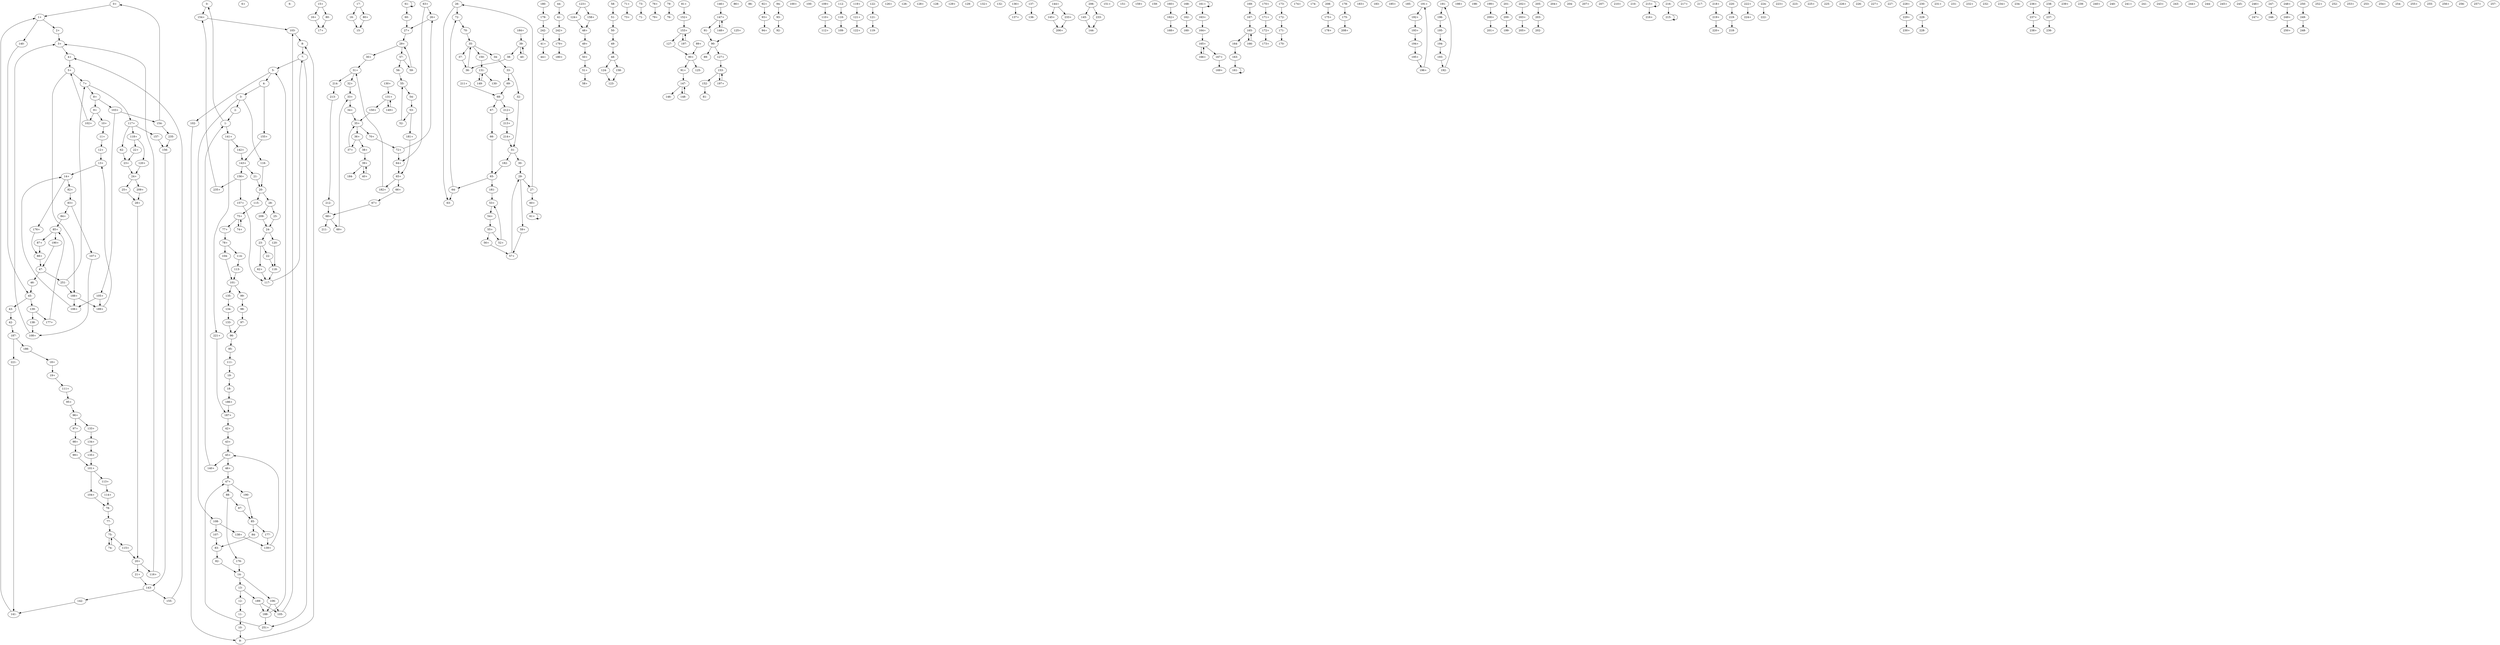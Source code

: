 digraph adj {
graph [k=21]
edge [d=-20]
"0+" [l=33 C=106]
"0-" [l=33 C=106]
"1+" [l=26 C=126]
"1-" [l=26 C=126]
"2+" [l=32 C=177]
"2-" [l=32 C=177]
"3+" [l=21 C=55]
"3-" [l=21 C=55]
"4+" [l=21 C=63]
"4-" [l=21 C=63]
"5+" [l=21 C=70]
"5-" [l=21 C=70]
"6+" [l=142 C=456]
"6-" [l=142 C=456]
"7+" [l=22 C=125]
"7-" [l=22 C=125]
"8+" [l=21 C=44]
"8-" [l=21 C=44]
"9+" [l=22 C=59]
"9-" [l=22 C=59]
"10+" [l=28 C=250]
"10-" [l=28 C=250]
"11+" [l=23 C=91]
"11-" [l=23 C=91]
"12+" [l=25 C=141]
"12-" [l=25 C=141]
"13+" [l=25 C=180]
"13-" [l=25 C=180]
"14+" [l=23 C=141]
"14-" [l=23 C=141]
"15+" [l=133 C=611]
"15-" [l=133 C=611]
"16+" [l=32 C=37]
"16-" [l=32 C=37]
"17+" [l=157 C=640]
"17-" [l=157 C=640]
"18+" [l=90 C=1421]
"18-" [l=90 C=1421]
"19+" [l=41 C=571]
"19-" [l=41 C=571]
"20+" [l=23 C=74]
"20-" [l=23 C=74]
"21+" [l=125 C=949]
"21-" [l=125 C=949]
"22+" [l=40 C=48]
"22-" [l=40 C=48]
"23+" [l=27 C=52]
"23-" [l=27 C=52]
"24+" [l=68 C=625]
"24-" [l=68 C=625]
"25+" [l=41 C=302]
"25-" [l=41 C=302]
"26+" [l=63 C=288]
"26-" [l=63 C=288]
"27+" [l=21 C=14]
"27-" [l=21 C=14]
"28+" [l=37 C=258]
"28-" [l=37 C=258]
"29+" [l=21 C=22]
"29-" [l=21 C=22]
"30+" [l=34 C=112]
"30-" [l=34 C=112]
"31+" [l=26 C=74]
"31-" [l=26 C=74]
"32+" [l=41 C=201]
"32-" [l=41 C=201]
"33+" [l=22 C=36]
"33-" [l=22 C=36]
"34+" [l=24 C=64]
"34-" [l=24 C=64]
"35+" [l=21 C=23]
"35-" [l=21 C=23]
"36+" [l=24 C=58]
"36-" [l=24 C=58]
"37+" [l=34 C=98]
"37-" [l=34 C=98]
"38+" [l=26 C=40]
"38-" [l=26 C=40]
"39+" [l=22 C=162]
"39-" [l=22 C=162]
"40+" [l=22 C=151]
"40-" [l=22 C=151]
"41+" [l=47 C=137]
"41-" [l=47 C=137]
"42+" [l=41 C=280]
"42-" [l=41 C=280]
"43+" [l=23 C=45]
"43-" [l=23 C=45]
"44+" [l=63 C=185]
"44-" [l=63 C=185]
"45+" [l=25 C=225]
"45-" [l=25 C=225]
"46+" [l=21 C=33]
"46-" [l=21 C=33]
"47+" [l=26 C=225]
"47-" [l=26 C=225]
"48+" [l=116 C=400]
"48-" [l=116 C=400]
"49+" [l=41 C=98]
"49-" [l=41 C=98]
"50+" [l=62 C=269]
"50-" [l=62 C=269]
"51+" [l=35 C=49]
"51-" [l=35 C=49]
"52+" [l=31 C=119]
"52-" [l=31 C=119]
"53+" [l=29 C=178]
"53-" [l=29 C=178]
"54+" [l=22 C=46]
"54-" [l=22 C=46]
"55+" [l=21 C=19]
"55-" [l=21 C=19]
"56+" [l=23 C=23]
"56-" [l=23 C=23]
"57+" [l=31 C=149]
"57-" [l=31 C=149]
"58+" [l=88 C=251]
"58-" [l=88 C=251]
"59+" [l=30 C=64]
"59-" [l=30 C=64]
"60+" [l=29 C=57]
"60-" [l=29 C=57]
"61+" [l=40 C=144]
"61-" [l=40 C=144]
"62+" [l=43 C=96]
"62-" [l=43 C=96]
"63+" [l=35 C=38]
"63-" [l=35 C=38]
"64+" [l=44 C=96]
"64-" [l=44 C=96]
"65+" [l=21 C=10]
"65-" [l=21 C=10]
"66+" [l=25 C=20]
"66-" [l=25 C=20]
"67+" [l=22 C=12]
"67-" [l=22 C=12]
"68+" [l=24 C=36]
"68-" [l=24 C=36]
"69+" [l=23 C=18]
"69-" [l=23 C=18]
"70+" [l=21 C=8]
"70-" [l=21 C=8]
"71+" [l=51 C=88]
"71-" [l=51 C=88]
"72+" [l=46 C=156]
"72-" [l=46 C=156]
"73+" [l=59 C=134]
"73-" [l=59 C=134]
"74+" [l=50 C=346]
"74-" [l=50 C=346]
"75+" [l=21 C=23]
"75-" [l=21 C=23]
"76+" [l=78 C=184]
"76-" [l=78 C=184]
"77+" [l=50 C=339]
"77-" [l=50 C=339]
"78+" [l=34 C=219]
"78-" [l=34 C=219]
"79+" [l=76 C=160]
"79-" [l=76 C=160]
"80+" [l=31 C=34]
"80-" [l=31 C=34]
"81+" [l=118 C=400]
"81-" [l=118 C=400]
"82+" [l=21 C=38]
"82-" [l=21 C=38]
"83+" [l=29 C=385]
"83-" [l=29 C=385]
"84+" [l=21 C=29]
"84-" [l=21 C=29]
"85+" [l=25 C=177]
"85-" [l=25 C=177]
"86+" [l=206 C=652]
"86-" [l=206 C=652]
"87+" [l=25 C=128]
"87-" [l=25 C=128]
"88+" [l=27 C=199]
"88-" [l=27 C=199]
"89+" [l=93 C=264]
"89-" [l=93 C=264]
"90+" [l=23 C=12]
"90-" [l=23 C=12]
"91+" [l=62 C=125]
"91-" [l=62 C=125]
"92+" [l=40 C=64]
"92-" [l=40 C=64]
"93+" [l=41 C=42]
"93-" [l=41 C=42]
"94+" [l=55 C=102]
"94-" [l=55 C=102]
"95+" [l=27 C=145]
"95-" [l=27 C=145]
"96+" [l=32 C=234]
"96-" [l=32 C=234]
"97+" [l=22 C=36]
"97-" [l=22 C=36]
"98+" [l=31 C=213]
"98-" [l=31 C=213]
"99+" [l=28 C=150]
"99-" [l=28 C=150]
"100+" [l=338 C=975]
"100-" [l=338 C=975]
"101+" [l=23 C=67]
"101-" [l=23 C=67]
"102+" [l=50 C=157]
"102-" [l=50 C=157]
"103+" [l=36 C=333]
"103-" [l=36 C=333]
"104+" [l=41 C=363]
"104-" [l=41 C=363]
"105+" [l=25 C=59]
"105-" [l=25 C=59]
"106+" [l=22 C=26]
"106-" [l=22 C=26]
"107+" [l=21 C=16]
"107-" [l=21 C=16]
"108+" [l=29 C=285]
"108-" [l=29 C=285]
"109+" [l=87 C=257]
"109-" [l=87 C=257]
"110+" [l=41 C=68]
"110-" [l=41 C=68]
"111+" [l=27 C=157]
"111-" [l=27 C=157]
"112+" [l=34 C=52]
"112-" [l=34 C=52]
"113+" [l=29 C=27]
"113-" [l=29 C=27]
"114+" [l=32 C=46]
"114-" [l=32 C=46]
"115+" [l=61 C=457]
"115-" [l=61 C=457]
"116+" [l=25 C=50]
"116-" [l=25 C=50]
"117+" [l=21 C=19]
"117-" [l=21 C=19]
"118+" [l=23 C=16]
"118-" [l=23 C=16]
"119+" [l=46 C=90]
"119-" [l=46 C=90]
"120+" [l=66 C=168]
"120-" [l=66 C=168]
"121+" [l=50 C=69]
"121-" [l=50 C=69]
"122+" [l=119 C=386]
"122-" [l=119 C=386]
"123+" [l=105 C=314]
"123-" [l=105 C=314]
"124+" [l=41 C=42]
"124-" [l=41 C=42]
"125+" [l=130 C=264]
"125-" [l=130 C=264]
"126+" [l=90 C=180]
"126-" [l=90 C=180]
"127+" [l=93 C=193]
"127-" [l=93 C=193]
"128+" [l=77 C=227]
"128-" [l=77 C=227]
"129+" [l=195 C=417]
"129-" [l=195 C=417]
"130+" [l=101 C=441]
"130-" [l=101 C=441]
"131+" [l=22 C=25]
"131-" [l=22 C=25]
"132+" [l=106 C=273]
"132-" [l=106 C=273]
"133+" [l=29 C=34]
"133-" [l=29 C=34]
"134+" [l=23 C=18]
"134-" [l=23 C=18]
"135+" [l=29 C=27]
"135-" [l=29 C=27]
"136+" [l=91 C=146]
"136-" [l=91 C=146]
"137+" [l=64 C=127]
"137-" [l=64 C=127]
"138+" [l=21 C=18]
"138-" [l=21 C=18]
"139+" [l=22 C=57]
"139-" [l=22 C=57]
"140+" [l=31 C=117]
"140-" [l=31 C=117]
"141+" [l=25 C=59]
"141-" [l=25 C=59]
"142+" [l=54 C=293]
"142-" [l=54 C=293]
"143+" [l=21 C=17]
"143-" [l=21 C=17]
"144+" [l=156 C=518]
"144-" [l=156 C=518]
"145+" [l=39 C=40]
"145-" [l=39 C=40]
"146+" [l=53 C=99]
"146-" [l=53 C=99]
"147+" [l=26 C=56]
"147-" [l=26 C=56]
"148+" [l=21 C=6]
"148-" [l=21 C=6]
"149+" [l=77 C=285]
"149-" [l=77 C=285]
"150+" [l=43 C=66]
"150-" [l=43 C=66]
"151+" [l=238 C=477]
"151-" [l=238 C=477]
"152+" [l=52 C=96]
"152-" [l=52 C=96]
"153+" [l=23 C=15]
"153-" [l=23 C=15]
"154+" [l=23 C=39]
"154-" [l=23 C=39]
"155+" [l=26 C=49]
"155-" [l=26 C=49]
"156+" [l=23 C=35]
"156-" [l=23 C=35]
"157+" [l=22 C=16]
"157-" [l=22 C=16]
"158+" [l=41 C=42]
"158-" [l=41 C=42]
"159+" [l=150 C=612]
"159-" [l=150 C=612]
"160+" [l=44 C=62]
"160-" [l=44 C=62]
"161+" [l=30 C=39]
"161-" [l=30 C=39]
"162+" [l=33 C=26]
"162-" [l=33 C=26]
"163+" [l=42 C=130]
"163-" [l=42 C=130]
"164+" [l=22 C=12]
"164-" [l=22 C=12]
"165+" [l=23 C=36]
"165-" [l=23 C=36]
"166+" [l=23 C=18]
"166-" [l=23 C=18]
"167+" [l=30 C=60]
"167-" [l=30 C=60]
"168+" [l=79 C=200]
"168-" [l=79 C=200]
"169+" [l=47 C=168]
"169-" [l=47 C=168]
"170+" [l=100 C=436]
"170-" [l=100 C=436]
"171+" [l=22 C=14]
"171-" [l=22 C=14]
"172+" [l=24 C=20]
"172-" [l=24 C=20]
"173+" [l=87 C=207]
"173-" [l=87 C=207]
"174+" [l=175 C=589]
"174-" [l=175 C=589]
"175+" [l=56 C=119]
"175-" [l=56 C=119]
"176+" [l=41 C=131]
"176-" [l=41 C=131]
"177+" [l=21 C=10]
"177-" [l=21 C=10]
"178+" [l=62 C=206]
"178-" [l=62 C=206]
"179+" [l=41 C=74]
"179-" [l=41 C=74]
"180+" [l=52 C=161]
"180-" [l=52 C=161]
"181+" [l=46 C=195]
"181-" [l=46 C=195]
"182+" [l=59 C=153]
"182-" [l=59 C=153]
"183+" [l=145 C=495]
"183-" [l=145 C=495]
"184+" [l=70 C=171]
"184-" [l=70 C=171]
"185+" [l=226 C=645]
"185-" [l=226 C=645]
"186+" [l=32 C=76]
"186-" [l=32 C=76]
"187+" [l=31 C=145]
"187-" [l=31 C=145]
"188+" [l=25 C=52]
"188-" [l=25 C=52]
"189+" [l=36 C=134]
"189-" [l=36 C=134]
"190+" [l=24 C=17]
"190-" [l=24 C=17]
"191+" [l=29 C=66]
"191-" [l=29 C=66]
"192+" [l=31 C=65]
"192-" [l=31 C=65]
"193+" [l=26 C=46]
"193-" [l=26 C=46]
"194+" [l=24 C=19]
"194-" [l=24 C=19]
"195+" [l=21 C=7]
"195-" [l=21 C=7]
"196+" [l=69 C=100]
"196-" [l=69 C=100]
"197+" [l=24 C=8]
"197-" [l=24 C=8]
"198+" [l=189 C=577]
"198-" [l=189 C=577]
"199+" [l=27 C=22]
"199-" [l=27 C=22]
"200+" [l=41 C=42]
"200-" [l=41 C=42]
"201+" [l=49 C=107]
"201-" [l=49 C=107]
"202+" [l=110 C=536]
"202-" [l=110 C=536]
"203+" [l=41 C=42]
"203-" [l=41 C=42]
"204+" [l=188 C=526]
"204-" [l=188 C=526]
"205+" [l=90 C=217]
"205-" [l=90 C=217]
"206+" [l=131 C=377]
"206-" [l=131 C=377]
"207+" [l=106 C=274]
"207-" [l=106 C=274]
"208+" [l=47 C=92]
"208-" [l=47 C=92]
"209+" [l=41 C=42]
"209-" [l=41 C=42]
"210+" [l=140 C=426]
"210-" [l=140 C=426]
"211+" [l=50 C=61]
"211-" [l=50 C=61]
"212+" [l=27 C=25]
"212-" [l=27 C=25]
"213+" [l=25 C=28]
"213-" [l=25 C=28]
"214+" [l=22 C=8]
"214-" [l=22 C=8]
"215+" [l=34 C=34]
"215-" [l=34 C=34]
"216+" [l=159 C=434]
"216-" [l=159 C=434]
"217+" [l=186 C=438]
"217-" [l=186 C=438]
"218+" [l=57 C=96]
"218-" [l=57 C=96]
"219+" [l=39 C=78]
"219-" [l=39 C=78]
"220+" [l=167 C=338]
"220-" [l=167 C=338]
"221+" [l=38 C=36]
"221-" [l=38 C=36]
"222+" [l=46 C=117]
"222-" [l=46 C=117]
"223+" [l=112 C=375]
"223-" [l=112 C=375]
"224+" [l=77 C=365]
"224-" [l=77 C=365]
"225+" [l=74 C=132]
"225-" [l=74 C=132]
"226+" [l=173 C=561]
"226-" [l=173 C=561]
"227+" [l=258 C=1381]
"227-" [l=258 C=1381]
"228+" [l=73 C=179]
"228-" [l=73 C=179]
"229+" [l=54 C=185]
"229-" [l=54 C=185]
"230+" [l=114 C=358]
"230-" [l=114 C=358]
"231+" [l=240 C=870]
"231-" [l=240 C=870]
"232+" [l=197 C=809]
"232-" [l=197 C=809]
"233+" [l=40 C=40]
"233-" [l=40 C=40]
"234+" [l=61 C=109]
"234-" [l=61 C=109]
"235+" [l=22 C=8]
"235-" [l=22 C=8]
"236+" [l=115 C=274]
"236-" [l=115 C=274]
"237+" [l=41 C=90]
"237-" [l=41 C=90]
"238+" [l=46 C=90]
"238-" [l=46 C=90]
"239+" [l=154 C=367]
"239-" [l=154 C=367]
"240+" [l=236 C=559]
"240-" [l=236 C=559]
"241+" [l=74 C=160]
"241-" [l=74 C=160]
"242+" [l=22 C=13]
"242-" [l=22 C=13]
"243+" [l=243 C=585]
"243-" [l=243 C=585]
"244+" [l=135 C=304]
"244-" [l=135 C=304]
"245+" [l=110 C=293]
"245-" [l=110 C=293]
"246+" [l=70 C=108]
"246-" [l=70 C=108]
"247+" [l=150 C=485]
"247-" [l=150 C=485]
"248+" [l=31 C=42]
"248-" [l=31 C=42]
"249+" [l=41 C=84]
"249-" [l=41 C=84]
"250+" [l=98 C=297]
"250-" [l=98 C=297]
"251+" [l=41 C=42]
"251-" [l=41 C=42]
"252+" [l=181 C=521]
"252-" [l=181 C=521]
"253+" [l=344 C=937]
"253-" [l=344 C=937]
"254+" [l=116 C=436]
"254-" [l=116 C=436]
"255+" [l=135 C=673]
"255-" [l=135 C=673]
"256+" [l=75 C=163]
"256-" [l=75 C=163]
"257+" [l=174 C=447]
"257-" [l=174 C=447]
"0+" -> "1+"
"0-" -> "154+"
"1+" -> "2+"
"1+" -> "140-"
"1-" -> "0-"
"1-" -> "141+"
"2+" -> "3+"
"2-" -> "1-"
"3+" -> "4+"
"3-" -> "2-"
"3-" -> "108-"
"3-" -> "116-"
"4+" -> "5+"
"4-" -> "3-"
"4-" -> "155+"
"5+" -> "7+"
"5+" -> "188+"
"5-" -> "4-"
"5-" -> "102-"
"7+" -> "8+"
"7+" -> "117+"
"7-" -> "5-"
"7-" -> "251+"
"8+" -> "9+"
"8+" -> "103+"
"8-" -> "7-"
"9+" -> "10+"
"9+" -> "102+"
"9-" -> "8-"
"10+" -> "11+"
"10-" -> "9-"
"11+" -> "12+"
"11-" -> "10-"
"12+" -> "13+"
"12-" -> "11-"
"13+" -> "14+"
"13-" -> "12-"
"13-" -> "189-"
"14+" -> "82+"
"14+" -> "176+"
"14-" -> "13-"
"14-" -> "106-"
"15+" -> "16+"
"15+" -> "80-"
"16+" -> "17+"
"16-" -> "15-"
"17-" -> "16-"
"17-" -> "80+"
"18+" -> "19+"
"18-" -> "186+"
"19+" -> "111+"
"19-" -> "18-"
"20+" -> "21+"
"20+" -> "116+"
"20-" -> "28-"
"20-" -> "115-"
"21+" -> "143-"
"21-" -> "20-"
"22+" -> "23+"
"22-" -> "118-"
"23+" -> "24+"
"23-" -> "22-"
"23-" -> "62+"
"24+" -> "25+"
"24+" -> "209+"
"24-" -> "23-"
"24-" -> "120-"
"25+" -> "28+"
"25-" -> "24-"
"26+" -> "27+"
"26-" -> "63-"
"26-" -> "72-"
"27+" -> "29+"
"27-" -> "26-"
"27-" -> "60+"
"28+" -> "20+"
"28-" -> "25-"
"28-" -> "209-"
"29+" -> "30+"
"29+" -> "57-"
"29-" -> "27-"
"29-" -> "59+"
"30+" -> "31+"
"30-" -> "29-"
"31+" -> "32+"
"31+" -> "214-"
"31-" -> "30-"
"31-" -> "182-"
"32+" -> "33+"
"32-" -> "31-"
"33+" -> "34+"
"33-" -> "32-"
"33-" -> "69-"
"34+" -> "35+"
"34-" -> "33-"
"35+" -> "36+"
"35+" -> "70+"
"35-" -> "34-"
"35-" -> "37-"
"35-" -> "150-"
"36+" -> "37+"
"36+" -> "38+"
"36-" -> "35-"
"37+" -> "35+"
"37-" -> "36-"
"38+" -> "39+"
"38-" -> "36-"
"39+" -> "40+"
"39+" -> "184-"
"39-" -> "38-"
"39-" -> "40-"
"40+" -> "39+"
"40-" -> "39-"
"41+" -> "44+"
"41-" -> "242+"
"42+" -> "43+"
"42-" -> "187-"
"43+" -> "45+"
"43-" -> "42-"
"44-" -> "41-"
"45+" -> "46+"
"45+" -> "140+"
"45-" -> "43-"
"45-" -> "139-"
"46+" -> "47+"
"46-" -> "45-"
"47+" -> "88-"
"47+" -> "190-"
"47-" -> "46-"
"47-" -> "251-"
"48+" -> "49+"
"48-" -> "124-"
"48-" -> "158-"
"49+" -> "50+"
"49-" -> "48-"
"50+" -> "51+"
"50-" -> "49-"
"51+" -> "58+"
"51-" -> "50-"
"52+" -> "53+"
"52-" -> "55-"
"53+" -> "54+"
"53-" -> "52-"
"53-" -> "181+"
"54+" -> "55+"
"54-" -> "53-"
"55+" -> "52+"
"55+" -> "56+"
"55-" -> "54-"
"56+" -> "57+"
"56-" -> "55-"
"57+" -> "29-"
"57-" -> "56-"
"57-" -> "59-"
"58-" -> "51-"
"59+" -> "57+"
"59-" -> "29+"
"60+" -> "61+"
"60-" -> "27+"
"61+" -> "61+"
"61-" -> "60-"
"61-" -> "61-"
"62+" -> "117-"
"62-" -> "23+"
"63+" -> "26+"
"63+" -> "64+"
"64+" -> "65+"
"64-" -> "63-"
"64-" -> "72-"
"65+" -> "66+"
"65+" -> "182+"
"65-" -> "64-"
"65-" -> "181-"
"66+" -> "67+"
"66-" -> "65-"
"67+" -> "68+"
"67-" -> "66-"
"68+" -> "69+"
"68+" -> "211-"
"68-" -> "67-"
"68-" -> "212+"
"69+" -> "33+"
"69-" -> "68-"
"70+" -> "72+"
"70-" -> "35-"
"71+" -> "73+"
"72+" -> "26+"
"72+" -> "64+"
"72-" -> "70-"
"73-" -> "71-"
"74+" -> "75+"
"74-" -> "75-"
"75+" -> "74+"
"75+" -> "77+"
"75-" -> "74-"
"75-" -> "115+"
"76+" -> "79+"
"77+" -> "78+"
"77-" -> "75-"
"78+" -> "104-"
"78+" -> "114-"
"78-" -> "77-"
"79-" -> "76-"
"80+" -> "15-"
"80-" -> "17+"
"81+" -> "152+"
"82+" -> "83+"
"82-" -> "14-"
"83+" -> "84+"
"83+" -> "107+"
"83-" -> "82-"
"84+" -> "85+"
"84-" -> "83-"
"85+" -> "87+"
"85+" -> "190+"
"85-" -> "84-"
"85-" -> "177-"
"87+" -> "88+"
"87-" -> "85-"
"88+" -> "47-"
"88-" -> "87-"
"88-" -> "176-"
"89+" -> "90+"
"90+" -> "91+"
"90+" -> "125-"
"90-" -> "89-"
"90-" -> "127+"
"91+" -> "147-"
"91-" -> "90-"
"92+" -> "93+"
"93+" -> "94+"
"93-" -> "92-"
"94-" -> "93-"
"95+" -> "96+"
"95-" -> "111-"
"96+" -> "97+"
"96+" -> "133+"
"96-" -> "95-"
"97+" -> "98+"
"97-" -> "96-"
"98+" -> "99+"
"98-" -> "97-"
"99+" -> "101+"
"99-" -> "98-"
"101+" -> "104+"
"101+" -> "113+"
"101-" -> "99-"
"101-" -> "135-"
"102+" -> "5+"
"102-" -> "9-"
"103+" -> "105+"
"103+" -> "154-"
"103-" -> "8-"
"104+" -> "78-"
"104-" -> "101-"
"105+" -> "106+"
"105+" -> "189+"
"105-" -> "103-"
"106+" -> "14+"
"106-" -> "105-"
"106-" -> "188-"
"107+" -> "108+"
"107-" -> "83-"
"108+" -> "3+"
"108-" -> "107-"
"108-" -> "138+"
"109+" -> "110+"
"110+" -> "112+"
"110-" -> "109-"
"111+" -> "95+"
"111-" -> "19-"
"112-" -> "110-"
"113+" -> "114+"
"113-" -> "101-"
"114+" -> "78-"
"114-" -> "113-"
"115+" -> "20+"
"115-" -> "75+"
"116+" -> "3+"
"116-" -> "20-"
"117+" -> "62-"
"117+" -> "118+"
"117+" -> "157-"
"117-" -> "7-"
"118+" -> "22+"
"118+" -> "120+"
"118-" -> "117-"
"119+" -> "121+"
"120+" -> "24+"
"120-" -> "118-"
"121+" -> "122+"
"121-" -> "119-"
"122-" -> "121-"
"123+" -> "124+"
"123+" -> "158+"
"124+" -> "48+"
"124-" -> "123-"
"125+" -> "90-"
"127+" -> "153-"
"127-" -> "90+"
"130+" -> "131+"
"131+" -> "149+"
"131+" -> "150+"
"131-" -> "130-"
"131-" -> "149-"
"133+" -> "134+"
"133-" -> "96-"
"134+" -> "135+"
"134-" -> "133-"
"135+" -> "101+"
"135-" -> "134-"
"136+" -> "137+"
"137-" -> "136-"
"138+" -> "139+"
"138-" -> "108+"
"139+" -> "45+"
"139-" -> "138-"
"139-" -> "177+"
"140+" -> "1-"
"140-" -> "45-"
"141+" -> "142+"
"141+" -> "221+"
"141-" -> "1+"
"142+" -> "143+"
"142-" -> "141-"
"143+" -> "21-"
"143+" -> "156+"
"143-" -> "142-"
"143-" -> "155-"
"144+" -> "145+"
"144+" -> "233+"
"145+" -> "206+"
"145-" -> "144-"
"146+" -> "147+"
"147+" -> "91-"
"147+" -> "148+"
"147-" -> "146-"
"147-" -> "148-"
"148+" -> "147+"
"148-" -> "147-"
"149+" -> "131+"
"149-" -> "131-"
"150+" -> "35+"
"150-" -> "131-"
"152+" -> "153+"
"152-" -> "81-"
"153+" -> "127-"
"153+" -> "197-"
"153-" -> "152-"
"153-" -> "197+"
"154+" -> "103-"
"154-" -> "0+"
"154-" -> "235-"
"155+" -> "143+"
"155-" -> "4+"
"156+" -> "157+"
"156+" -> "235+"
"156-" -> "143-"
"157+" -> "117-"
"157-" -> "156-"
"158+" -> "48+"
"158-" -> "123-"
"160+" -> "162+"
"161+" -> "161+"
"161+" -> "163+"
"161-" -> "161-"
"162+" -> "168+"
"162-" -> "160-"
"163+" -> "164+"
"163-" -> "161-"
"164+" -> "165+"
"164-" -> "163-"
"165+" -> "166+"
"165+" -> "167+"
"165-" -> "164-"
"165-" -> "166-"
"166+" -> "165+"
"166-" -> "165-"
"167+" -> "169+"
"167-" -> "165-"
"168-" -> "162-"
"169-" -> "167-"
"170+" -> "171+"
"171+" -> "172+"
"171-" -> "170-"
"172+" -> "173+"
"172-" -> "171-"
"173-" -> "172-"
"175+" -> "178+"
"175-" -> "208+"
"176+" -> "88+"
"176-" -> "14-"
"177+" -> "85+"
"177-" -> "139+"
"178-" -> "175-"
"179+" -> "180+"
"179-" -> "242-"
"180-" -> "179-"
"181+" -> "65+"
"181-" -> "53+"
"182+" -> "31+"
"182-" -> "65-"
"184+" -> "39-"
"186+" -> "187+"
"186-" -> "18+"
"187+" -> "42+"
"187-" -> "186-"
"187-" -> "221-"
"188+" -> "106+"
"188+" -> "189+"
"188-" -> "5-"
"188-" -> "251+"
"189+" -> "13+"
"189-" -> "105-"
"189-" -> "188-"
"190+" -> "47-"
"190-" -> "85-"
"191+" -> "192+"
"191-" -> "196-"
"192+" -> "193+"
"192-" -> "191-"
"193+" -> "194+"
"193-" -> "192-"
"194+" -> "195+"
"194-" -> "193-"
"195+" -> "196+"
"195-" -> "194-"
"196+" -> "191+"
"196-" -> "195-"
"197+" -> "153-"
"197-" -> "153+"
"199+" -> "200+"
"200+" -> "201+"
"200-" -> "199-"
"201-" -> "200-"
"202+" -> "203+"
"203+" -> "205+"
"203-" -> "202-"
"205-" -> "203-"
"206-" -> "145-"
"206-" -> "233-"
"208-" -> "175+"
"209+" -> "28+"
"209-" -> "24-"
"211+" -> "68-"
"212+" -> "213+"
"212-" -> "68+"
"213+" -> "214+"
"213-" -> "212-"
"214+" -> "31-"
"214-" -> "213-"
"215+" -> "215+"
"215+" -> "216+"
"215-" -> "215-"
"216-" -> "215-"
"218+" -> "219+"
"219+" -> "220+"
"219-" -> "218-"
"220-" -> "219-"
"221+" -> "187+"
"221-" -> "141-"
"222+" -> "224+"
"224-" -> "222-"
"228+" -> "229+"
"229+" -> "230+"
"229-" -> "228-"
"230-" -> "229-"
"233+" -> "206+"
"233-" -> "144-"
"235+" -> "154+"
"235-" -> "156-"
"236+" -> "237+"
"237+" -> "238+"
"237-" -> "236-"
"238-" -> "237-"
"242+" -> "179+"
"242-" -> "41+"
"246+" -> "247+"
"247-" -> "246-"
"248+" -> "249+"
"249+" -> "250+"
"249-" -> "248-"
"250-" -> "249-"
"251+" -> "47+"
"251-" -> "7+"
"251-" -> "188+"
}
